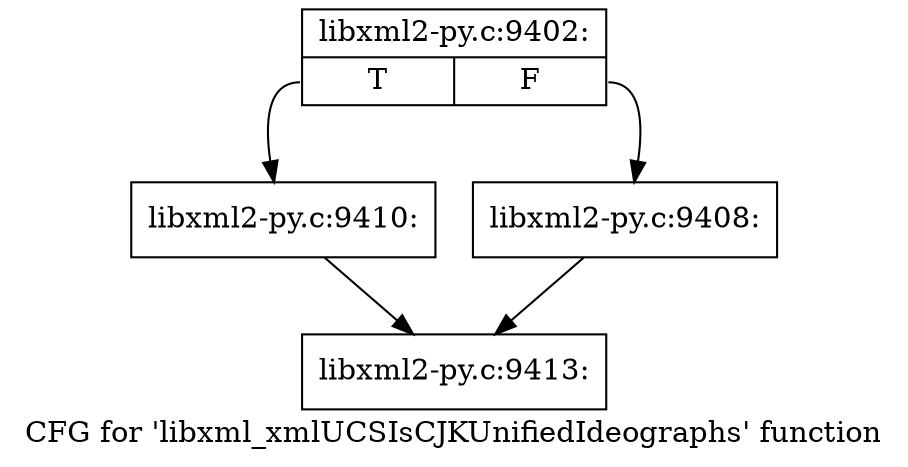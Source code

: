 digraph "CFG for 'libxml_xmlUCSIsCJKUnifiedIdeographs' function" {
	label="CFG for 'libxml_xmlUCSIsCJKUnifiedIdeographs' function";

	Node0x4514a30 [shape=record,label="{libxml2-py.c:9402:|{<s0>T|<s1>F}}"];
	Node0x4514a30:s0 -> Node0x45178b0;
	Node0x4514a30:s1 -> Node0x4517860;
	Node0x4517860 [shape=record,label="{libxml2-py.c:9408:}"];
	Node0x4517860 -> Node0x45160e0;
	Node0x45178b0 [shape=record,label="{libxml2-py.c:9410:}"];
	Node0x45178b0 -> Node0x45160e0;
	Node0x45160e0 [shape=record,label="{libxml2-py.c:9413:}"];
}
